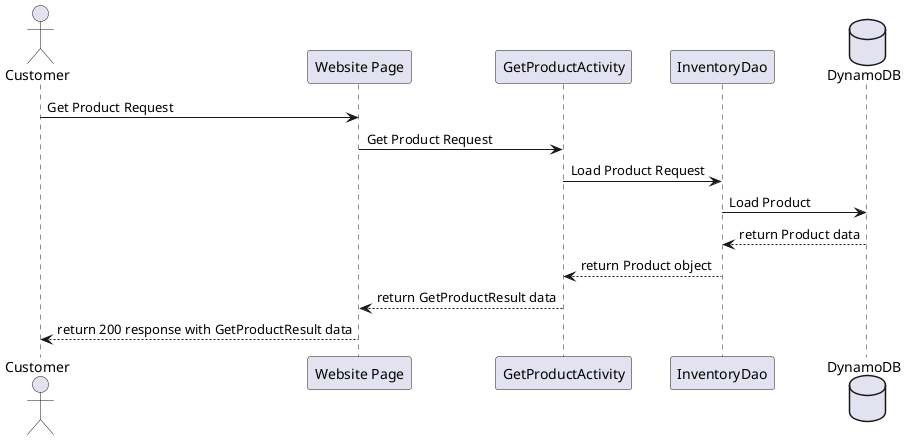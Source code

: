 @startuml
'https://plantuml.com/sequence-diagram

actor "Customer" as client
participant "Website Page" as apiGateway
participant "GetProductActivity" as getProductActivity
participant "InventoryDao" as inventoryDao
database "DynamoDB" as dynamoDB

client -> apiGateway : Get Product Request
apiGateway -> getProductActivity : Get Product Request
getProductActivity -> inventoryDao : Load Product Request
inventoryDao -> dynamoDB : Load Product
dynamoDB --> inventoryDao : return Product data
inventoryDao --> getProductActivity : return Product object
getProductActivity --> apiGateway : return GetProductResult data
apiGateway --> client : return 200 response with GetProductResult data

@enduml